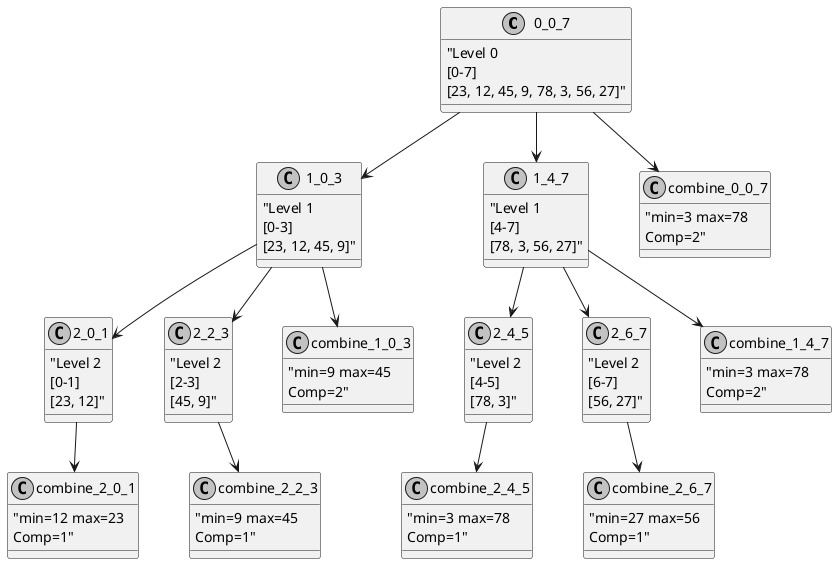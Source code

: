 @startuml
skinparam monochrome true
skinparam nodesep 50
skinparam ranksep 50
0_0_7 : "Level 0\n[0-7]\n[23, 12, 45, 9, 78, 3, 56, 27]"
1_0_3 : "Level 1\n[0-3]\n[23, 12, 45, 9]"
2_0_1 : "Level 2\n[0-1]\n[23, 12]"
combine_2_0_1 : "min=12 max=23\nComp=1"
2_2_3 : "Level 2\n[2-3]\n[45, 9]"
combine_2_2_3 : "min=9 max=45\nComp=1"
combine_1_0_3 : "min=9 max=45\nComp=2"
1_4_7 : "Level 1\n[4-7]\n[78, 3, 56, 27]"
2_4_5 : "Level 2\n[4-5]\n[78, 3]"
combine_2_4_5 : "min=3 max=78\nComp=1"
2_6_7 : "Level 2\n[6-7]\n[56, 27]"
combine_2_6_7 : "min=27 max=56\nComp=1"
combine_1_4_7 : "min=3 max=78\nComp=2"
combine_0_0_7 : "min=3 max=78\nComp=2"
0_0_7 --> 1_0_3
0_0_7 --> 1_4_7
0_0_7 --> combine_0_0_7
1_0_3 --> 2_0_1
1_0_3 --> 2_2_3
1_0_3 --> combine_1_0_3
2_0_1 --> combine_2_0_1
2_2_3 --> combine_2_2_3
1_4_7 --> 2_4_5
1_4_7 --> 2_6_7
1_4_7 --> combine_1_4_7
2_4_5 --> combine_2_4_5
2_6_7 --> combine_2_6_7
@enduml
